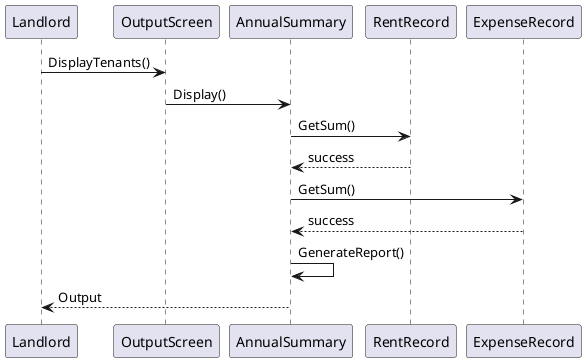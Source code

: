 @startuml DisplayAnnualSummary

Landlord -> OutputScreen: DisplayTenants()
OutputScreen -> AnnualSummary: Display()
AnnualSummary -> RentRecord: GetSum()
return success
AnnualSummary -> ExpenseRecord: GetSum()
return success
AnnualSummary -> AnnualSummary: GenerateReport()
Landlord <-- AnnualSummary: Output


@enduml